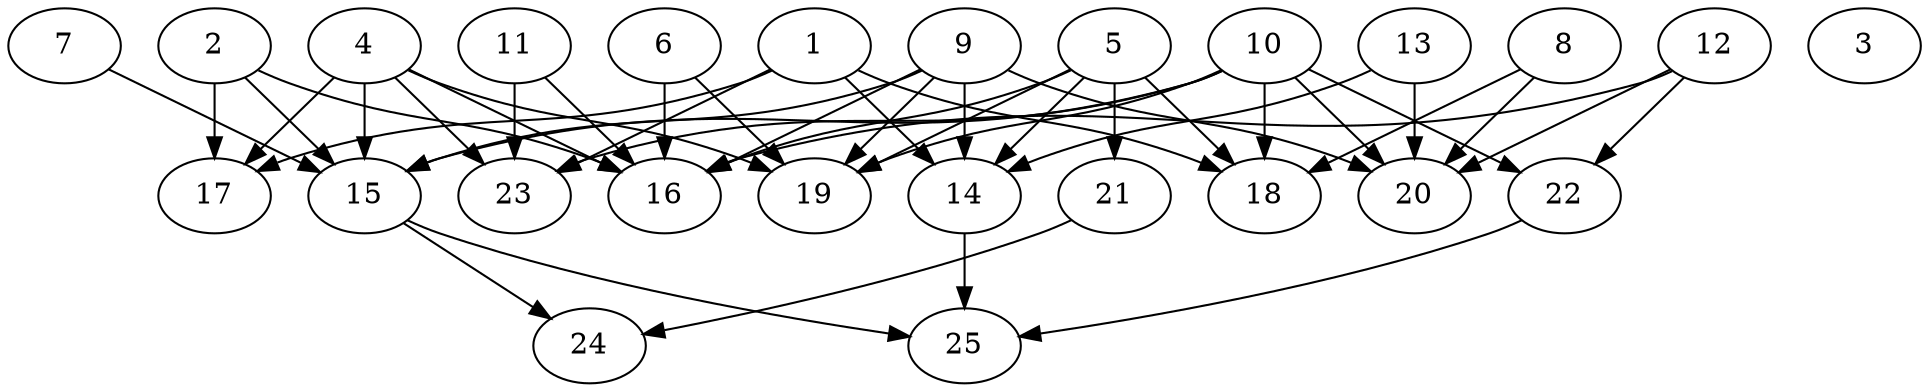 // DAG automatically generated by daggen at Thu Oct  3 14:00:39 2019
// ./daggen --dot -n 25 --ccr 0.5 --fat 0.9 --regular 0.5 --density 0.6 --mindata 5242880 --maxdata 52428800 
digraph G {
  1 [size="38494208", alpha="0.14", expect_size="19247104"] 
  1 -> 14 [size ="19247104"]
  1 -> 17 [size ="19247104"]
  1 -> 18 [size ="19247104"]
  1 -> 23 [size ="19247104"]
  2 [size="90077184", alpha="0.05", expect_size="45038592"] 
  2 -> 15 [size ="45038592"]
  2 -> 16 [size ="45038592"]
  2 -> 17 [size ="45038592"]
  3 [size="65241088", alpha="0.08", expect_size="32620544"] 
  4 [size="33622016", alpha="0.08", expect_size="16811008"] 
  4 -> 15 [size ="16811008"]
  4 -> 16 [size ="16811008"]
  4 -> 17 [size ="16811008"]
  4 -> 19 [size ="16811008"]
  4 -> 23 [size ="16811008"]
  5 [size="94820352", alpha="0.08", expect_size="47410176"] 
  5 -> 14 [size ="47410176"]
  5 -> 16 [size ="47410176"]
  5 -> 18 [size ="47410176"]
  5 -> 19 [size ="47410176"]
  5 -> 21 [size ="47410176"]
  6 [size="100065280", alpha="0.20", expect_size="50032640"] 
  6 -> 16 [size ="50032640"]
  6 -> 19 [size ="50032640"]
  7 [size="58888192", alpha="0.04", expect_size="29444096"] 
  7 -> 15 [size ="29444096"]
  8 [size="26951680", alpha="0.17", expect_size="13475840"] 
  8 -> 18 [size ="13475840"]
  8 -> 20 [size ="13475840"]
  9 [size="94261248", alpha="0.04", expect_size="47130624"] 
  9 -> 14 [size ="47130624"]
  9 -> 15 [size ="47130624"]
  9 -> 16 [size ="47130624"]
  9 -> 19 [size ="47130624"]
  9 -> 20 [size ="47130624"]
  10 [size="79015936", alpha="0.06", expect_size="39507968"] 
  10 -> 15 [size ="39507968"]
  10 -> 18 [size ="39507968"]
  10 -> 19 [size ="39507968"]
  10 -> 20 [size ="39507968"]
  10 -> 22 [size ="39507968"]
  10 -> 23 [size ="39507968"]
  11 [size="57102336", alpha="0.16", expect_size="28551168"] 
  11 -> 16 [size ="28551168"]
  11 -> 23 [size ="28551168"]
  12 [size="29171712", alpha="0.09", expect_size="14585856"] 
  12 -> 16 [size ="14585856"]
  12 -> 20 [size ="14585856"]
  12 -> 22 [size ="14585856"]
  13 [size="54642688", alpha="0.07", expect_size="27321344"] 
  13 -> 14 [size ="27321344"]
  13 -> 20 [size ="27321344"]
  14 [size="91432960", alpha="0.02", expect_size="45716480"] 
  14 -> 25 [size ="45716480"]
  15 [size="36026368", alpha="0.16", expect_size="18013184"] 
  15 -> 24 [size ="18013184"]
  15 -> 25 [size ="18013184"]
  16 [size="74510336", alpha="0.19", expect_size="37255168"] 
  17 [size="73416704", alpha="0.17", expect_size="36708352"] 
  18 [size="90316800", alpha="0.17", expect_size="45158400"] 
  19 [size="74151936", alpha="0.00", expect_size="37075968"] 
  20 [size="92665856", alpha="0.07", expect_size="46332928"] 
  21 [size="24631296", alpha="0.01", expect_size="12315648"] 
  21 -> 24 [size ="12315648"]
  22 [size="101728256", alpha="0.11", expect_size="50864128"] 
  22 -> 25 [size ="50864128"]
  23 [size="47503360", alpha="0.12", expect_size="23751680"] 
  24 [size="82452480", alpha="0.19", expect_size="41226240"] 
  25 [size="91238400", alpha="0.03", expect_size="45619200"] 
}
